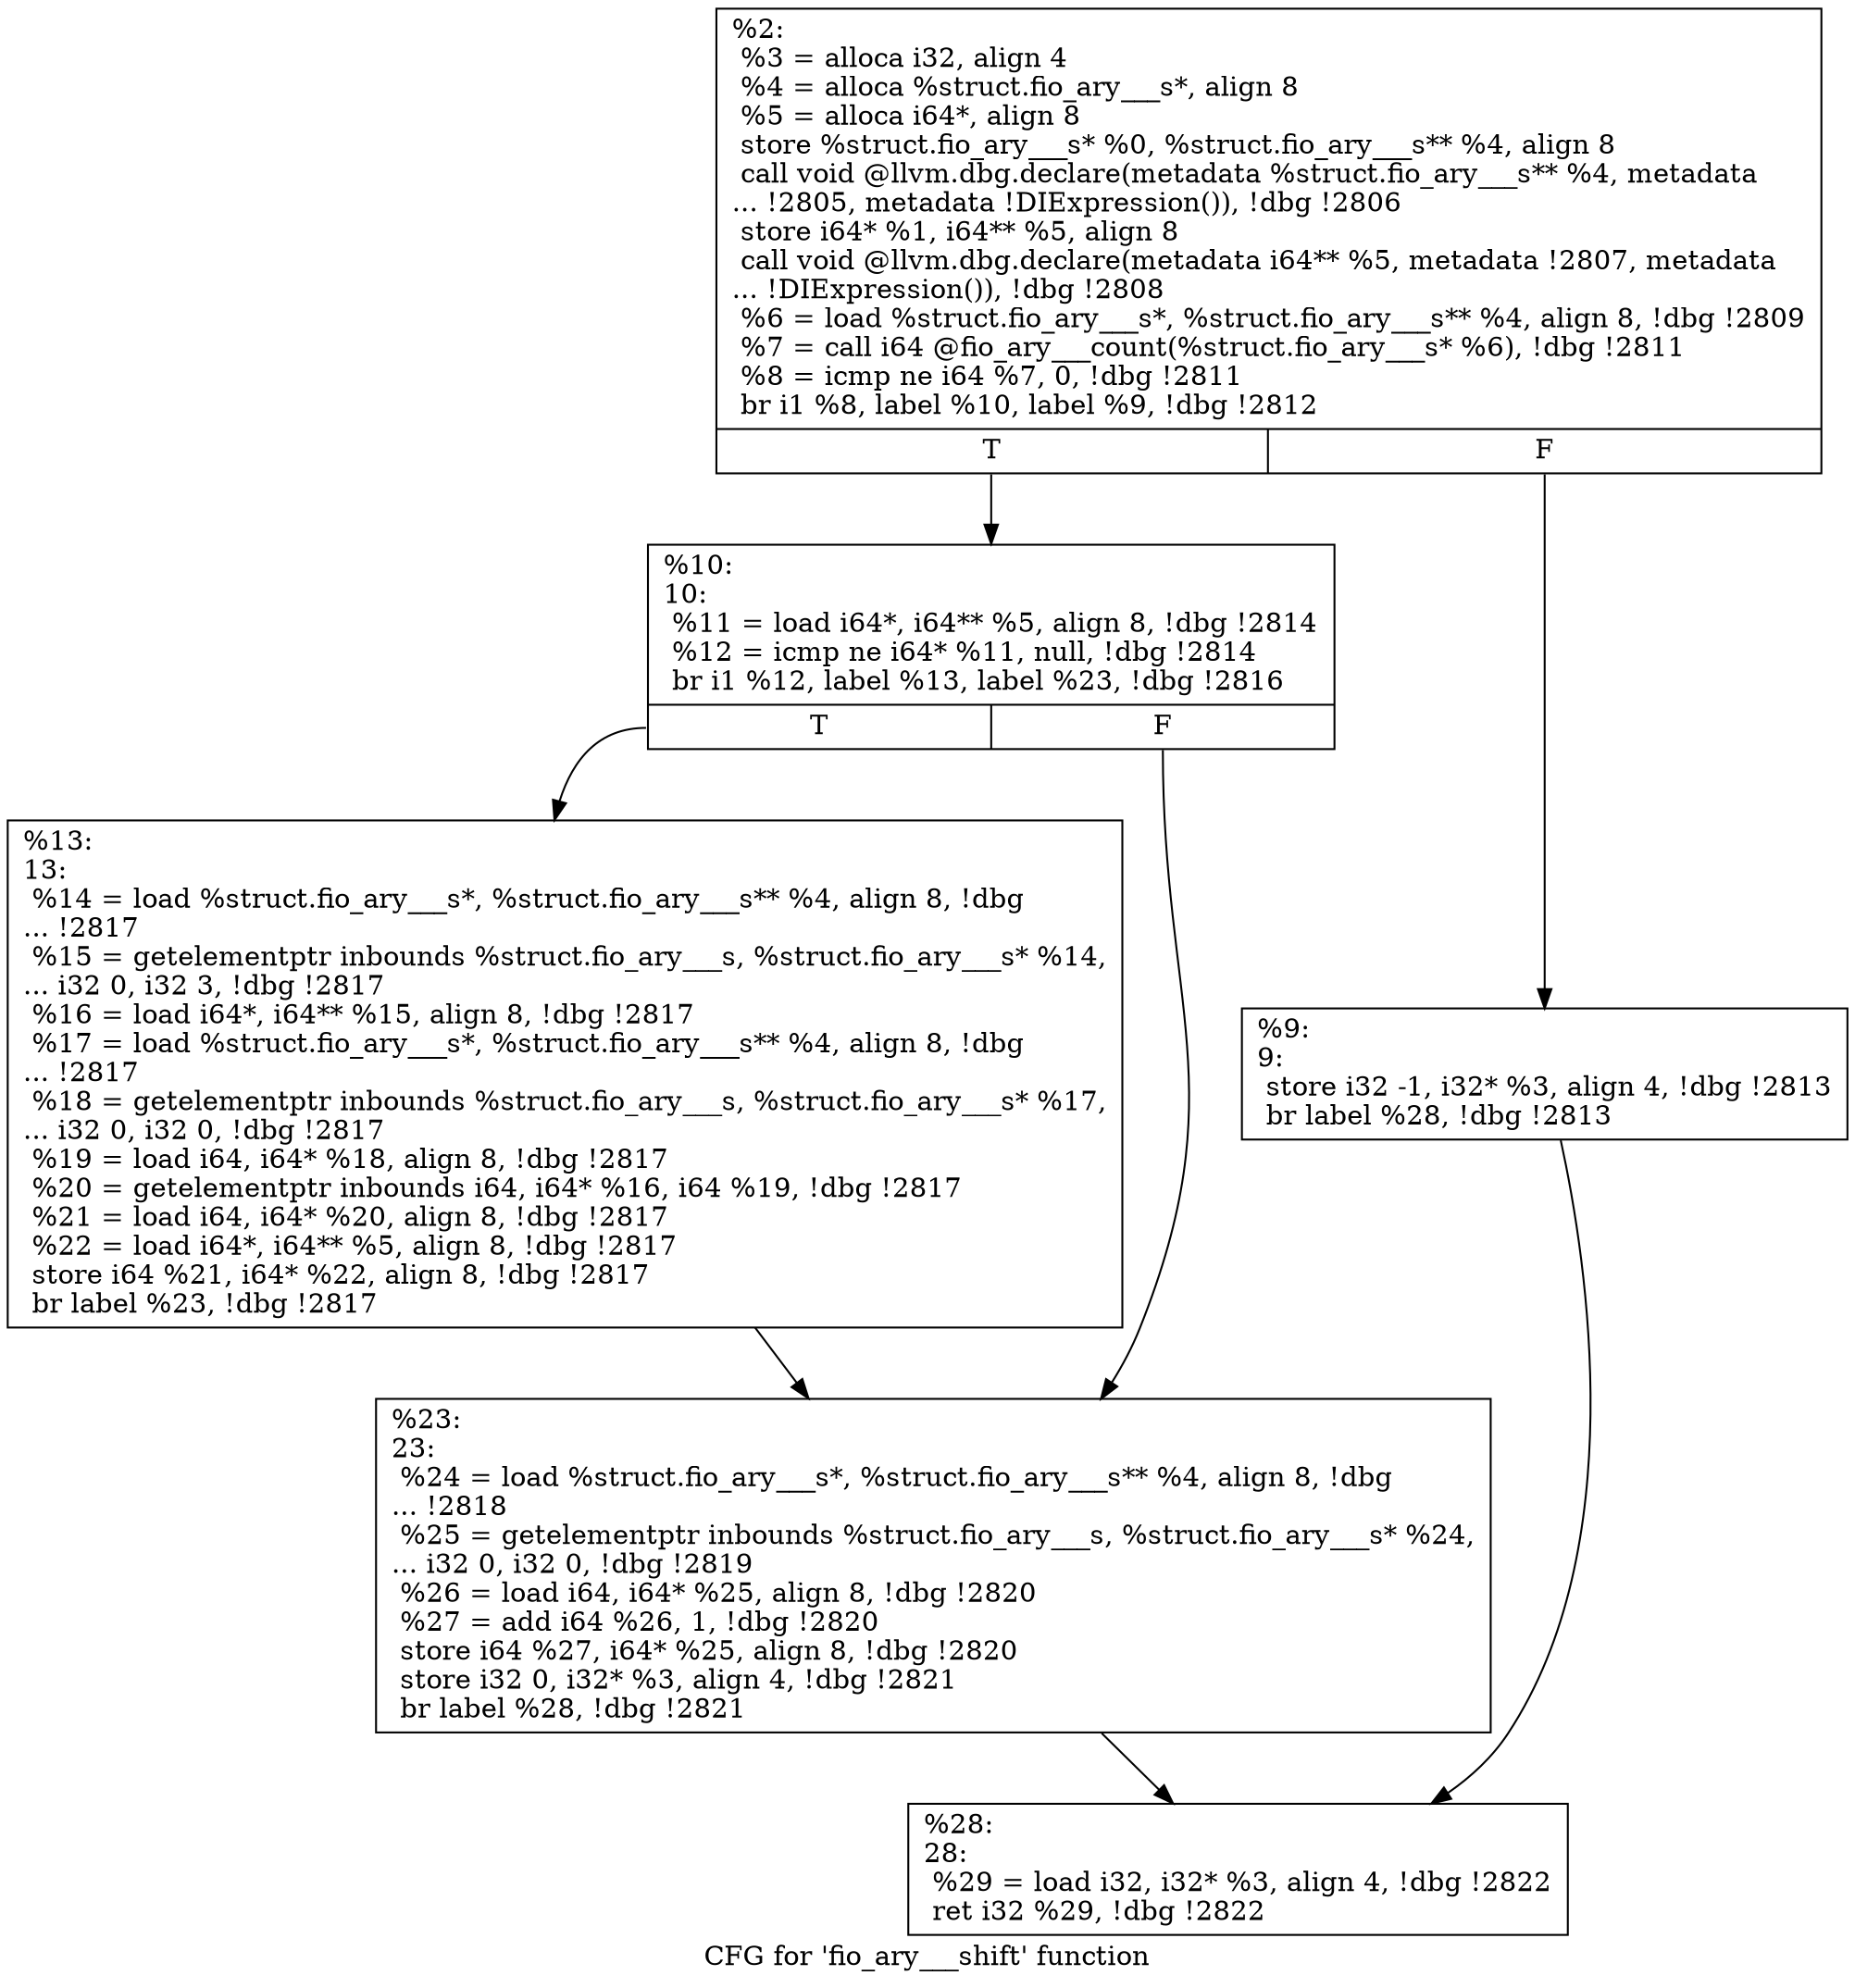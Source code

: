 digraph "CFG for 'fio_ary___shift' function" {
	label="CFG for 'fio_ary___shift' function";

	Node0x556851a7a5f0 [shape=record,label="{%2:\l  %3 = alloca i32, align 4\l  %4 = alloca %struct.fio_ary___s*, align 8\l  %5 = alloca i64*, align 8\l  store %struct.fio_ary___s* %0, %struct.fio_ary___s** %4, align 8\l  call void @llvm.dbg.declare(metadata %struct.fio_ary___s** %4, metadata\l... !2805, metadata !DIExpression()), !dbg !2806\l  store i64* %1, i64** %5, align 8\l  call void @llvm.dbg.declare(metadata i64** %5, metadata !2807, metadata\l... !DIExpression()), !dbg !2808\l  %6 = load %struct.fio_ary___s*, %struct.fio_ary___s** %4, align 8, !dbg !2809\l  %7 = call i64 @fio_ary___count(%struct.fio_ary___s* %6), !dbg !2811\l  %8 = icmp ne i64 %7, 0, !dbg !2811\l  br i1 %8, label %10, label %9, !dbg !2812\l|{<s0>T|<s1>F}}"];
	Node0x556851a7a5f0:s0 -> Node0x556851a7b710;
	Node0x556851a7a5f0:s1 -> Node0x556851a7b6c0;
	Node0x556851a7b6c0 [shape=record,label="{%9:\l9:                                                \l  store i32 -1, i32* %3, align 4, !dbg !2813\l  br label %28, !dbg !2813\l}"];
	Node0x556851a7b6c0 -> Node0x556851a7b800;
	Node0x556851a7b710 [shape=record,label="{%10:\l10:                                               \l  %11 = load i64*, i64** %5, align 8, !dbg !2814\l  %12 = icmp ne i64* %11, null, !dbg !2814\l  br i1 %12, label %13, label %23, !dbg !2816\l|{<s0>T|<s1>F}}"];
	Node0x556851a7b710:s0 -> Node0x556851a7b760;
	Node0x556851a7b710:s1 -> Node0x556851a7b7b0;
	Node0x556851a7b760 [shape=record,label="{%13:\l13:                                               \l  %14 = load %struct.fio_ary___s*, %struct.fio_ary___s** %4, align 8, !dbg\l... !2817\l  %15 = getelementptr inbounds %struct.fio_ary___s, %struct.fio_ary___s* %14,\l... i32 0, i32 3, !dbg !2817\l  %16 = load i64*, i64** %15, align 8, !dbg !2817\l  %17 = load %struct.fio_ary___s*, %struct.fio_ary___s** %4, align 8, !dbg\l... !2817\l  %18 = getelementptr inbounds %struct.fio_ary___s, %struct.fio_ary___s* %17,\l... i32 0, i32 0, !dbg !2817\l  %19 = load i64, i64* %18, align 8, !dbg !2817\l  %20 = getelementptr inbounds i64, i64* %16, i64 %19, !dbg !2817\l  %21 = load i64, i64* %20, align 8, !dbg !2817\l  %22 = load i64*, i64** %5, align 8, !dbg !2817\l  store i64 %21, i64* %22, align 8, !dbg !2817\l  br label %23, !dbg !2817\l}"];
	Node0x556851a7b760 -> Node0x556851a7b7b0;
	Node0x556851a7b7b0 [shape=record,label="{%23:\l23:                                               \l  %24 = load %struct.fio_ary___s*, %struct.fio_ary___s** %4, align 8, !dbg\l... !2818\l  %25 = getelementptr inbounds %struct.fio_ary___s, %struct.fio_ary___s* %24,\l... i32 0, i32 0, !dbg !2819\l  %26 = load i64, i64* %25, align 8, !dbg !2820\l  %27 = add i64 %26, 1, !dbg !2820\l  store i64 %27, i64* %25, align 8, !dbg !2820\l  store i32 0, i32* %3, align 4, !dbg !2821\l  br label %28, !dbg !2821\l}"];
	Node0x556851a7b7b0 -> Node0x556851a7b800;
	Node0x556851a7b800 [shape=record,label="{%28:\l28:                                               \l  %29 = load i32, i32* %3, align 4, !dbg !2822\l  ret i32 %29, !dbg !2822\l}"];
}
